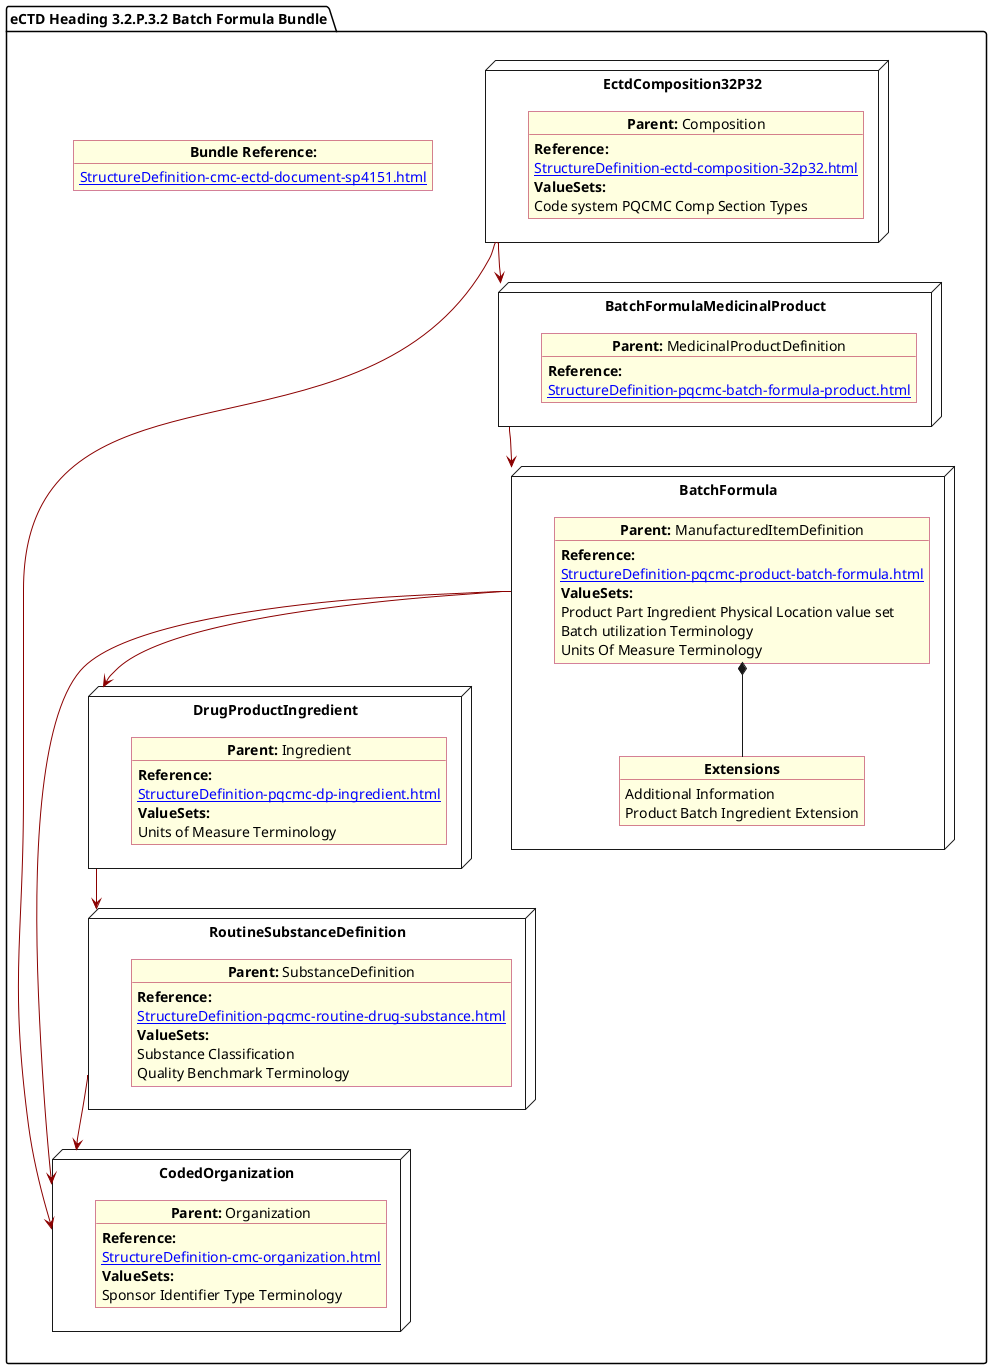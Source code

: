 @startuml BatchForm
allowmixing
'Mixed model of use case and object
skinparam svgDimensionStyle false
skinparam ObjectBackgroundColor LightYellow
skinparam ObjectBorderColor #A80036
skinparam activityDiamondBorderColor #A80036
skinparam activityDiamondBackgroundColor lawnGreen
skinparam ClassBorderThickness 4

package "eCTD Heading 3.2.P.3.2 Batch Formula Bundle" as NODES {

   object "**Bundle Reference:**" as objbun {
              [[StructureDefinition-cmc-ectd-document-sp4151.html]]
    }  

 
node "CodedOrganization" as NSO { 
      object "**Parent:** Organization" as objAu {
        **Reference:**
      [[StructureDefinition-cmc-organization.html]]
        **ValueSets:**
        Sponsor Identifier Type Terminology 
    }
}

node "DrugProductIngredient" as NNgred { 
      object "**Parent:** Ingredient" as obj10 {
             **Reference:**
      [[StructureDefinition-pqcmc-dp-ingredient.html]]
        **ValueSets:**
        Units of Measure Terminology    
      }      

}
 node "EctdComposition32P32" as N1 { 
      object "**Parent:** Composition" as obj1 {
                   **Reference:**
      [[StructureDefinition-ectd-composition-32p32.html]]
      **ValueSets:**
  Code system PQCMC Comp Section Types
    }
     
}

node "RoutineSubstanceDefinition" as NNS { 
      object "**Parent:** SubstanceDefinition" as obj4 {
                   **Reference:**
      [[StructureDefinition-pqcmc-routine-drug-substance.html]]
                **ValueSets:**
                Substance Classification
                Quality Benchmark Terminology
      }  
}
node "BatchFormulaMedicinalProduct" as NN2 { 
      object "**Parent:** MedicinalProductDefinition" as obj32 {
                   **Reference:**
      [[StructureDefinition-pqcmc-batch-formula-product.html]]
          
      }
}

node "BatchFormula" as NN { 
      object "**Parent:** ManufacturedItemDefinition" as obj3 {
         **Reference:**
      [[StructureDefinition-pqcmc-product-batch-formula.html]]
        **ValueSets:**
        Product Part Ingredient Physical Location value set        
        Batch utilization Terminology
        Units Of Measure Terminology
      } 
      object "**Extensions**" as objExs2 {
        Additional Information
        Product Batch Ingredient Extension
}

 obj3 *-- objExs2     
}

NN -[#darkred]-> NSO
NN -[#darkred]-> NNgred
NN2 -[#darkred]-> NN
N1 -[#darkred]-> NN2
N1 -[#darkred]-> NSO        
NNS -[#darkred]-> NSO
NNgred -[#darkred]-> NNS

}
@enduml